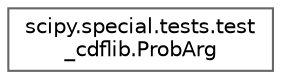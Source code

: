 digraph "Graphical Class Hierarchy"
{
 // LATEX_PDF_SIZE
  bgcolor="transparent";
  edge [fontname=Helvetica,fontsize=10,labelfontname=Helvetica,labelfontsize=10];
  node [fontname=Helvetica,fontsize=10,shape=box,height=0.2,width=0.4];
  rankdir="LR";
  Node0 [id="Node000000",label="scipy.special.tests.test\l_cdflib.ProbArg",height=0.2,width=0.4,color="grey40", fillcolor="white", style="filled",URL="$de/de6/classscipy_1_1special_1_1tests_1_1test__cdflib_1_1ProbArg.html",tooltip=" "];
}
